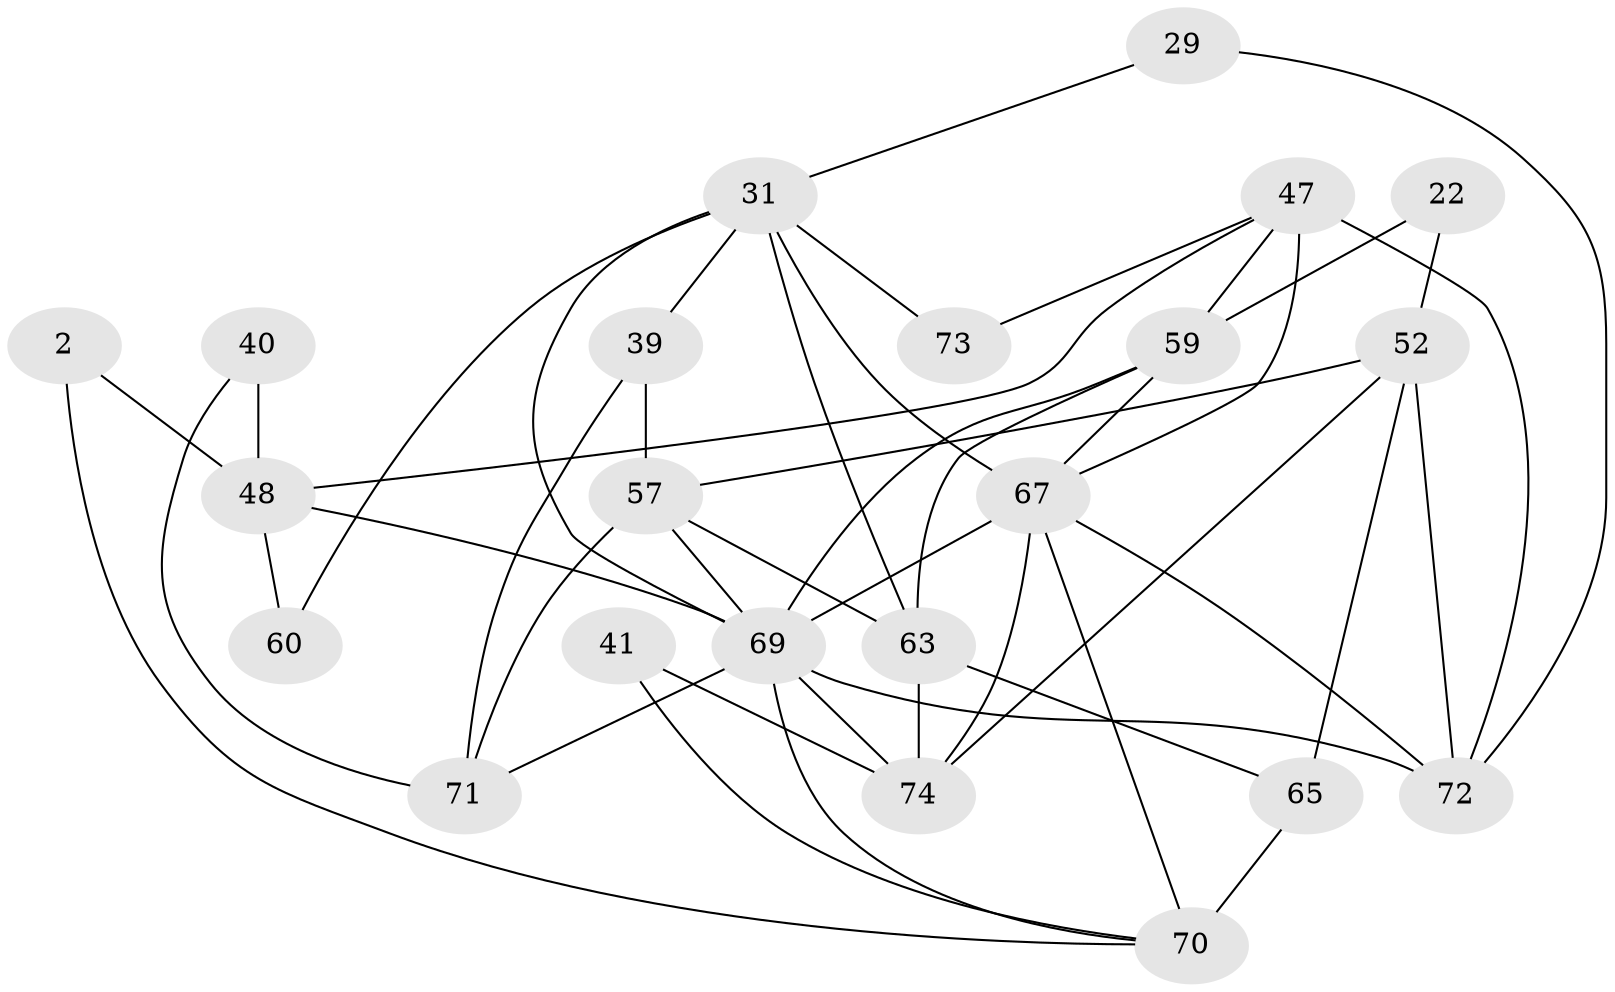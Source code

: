 // original degree distribution, {4: 0.2972972972972973, 3: 0.24324324324324326, 7: 0.04054054054054054, 2: 0.17567567567567569, 6: 0.10810810810810811, 5: 0.10810810810810811, 11: 0.013513513513513514, 8: 0.013513513513513514}
// Generated by graph-tools (version 1.1) at 2025/53/03/04/25 21:53:46]
// undirected, 22 vertices, 46 edges
graph export_dot {
graph [start="1"]
  node [color=gray90,style=filled];
  2;
  22;
  29;
  31 [super="+17"];
  39 [super="+25"];
  40;
  41;
  47 [super="+28+13"];
  48 [super="+14+46"];
  52 [super="+36+3"];
  57 [super="+53+18"];
  59 [super="+44"];
  60;
  63 [super="+34"];
  65 [super="+61"];
  67 [super="+7+23+62+33+37"];
  69 [super="+24+49+45+58+38"];
  70 [super="+66+9"];
  71 [super="+51"];
  72 [super="+64+54"];
  73;
  74 [super="+11+68+50+56"];
  2 -- 70 [weight=2];
  2 -- 48;
  22 -- 52;
  22 -- 59;
  29 -- 31;
  29 -- 72;
  31 -- 39 [weight=3];
  31 -- 67 [weight=3];
  31 -- 73;
  31 -- 60;
  31 -- 63 [weight=3];
  31 -- 69 [weight=3];
  39 -- 57 [weight=2];
  39 -- 71;
  40 -- 48 [weight=2];
  40 -- 71;
  41 -- 70;
  41 -- 74;
  47 -- 48;
  47 -- 72 [weight=4];
  47 -- 67 [weight=4];
  47 -- 73;
  47 -- 59;
  48 -- 60;
  48 -- 69 [weight=2];
  52 -- 72;
  52 -- 74 [weight=3];
  52 -- 65;
  52 -- 57 [weight=2];
  57 -- 63 [weight=2];
  57 -- 71;
  57 -- 69 [weight=6];
  59 -- 67 [weight=3];
  59 -- 69;
  59 -- 63;
  63 -- 65;
  63 -- 74;
  65 -- 70;
  67 -- 70 [weight=4];
  67 -- 69 [weight=2];
  67 -- 74 [weight=4];
  67 -- 72;
  69 -- 74 [weight=6];
  69 -- 70;
  69 -- 72 [weight=4];
  69 -- 71;
}
